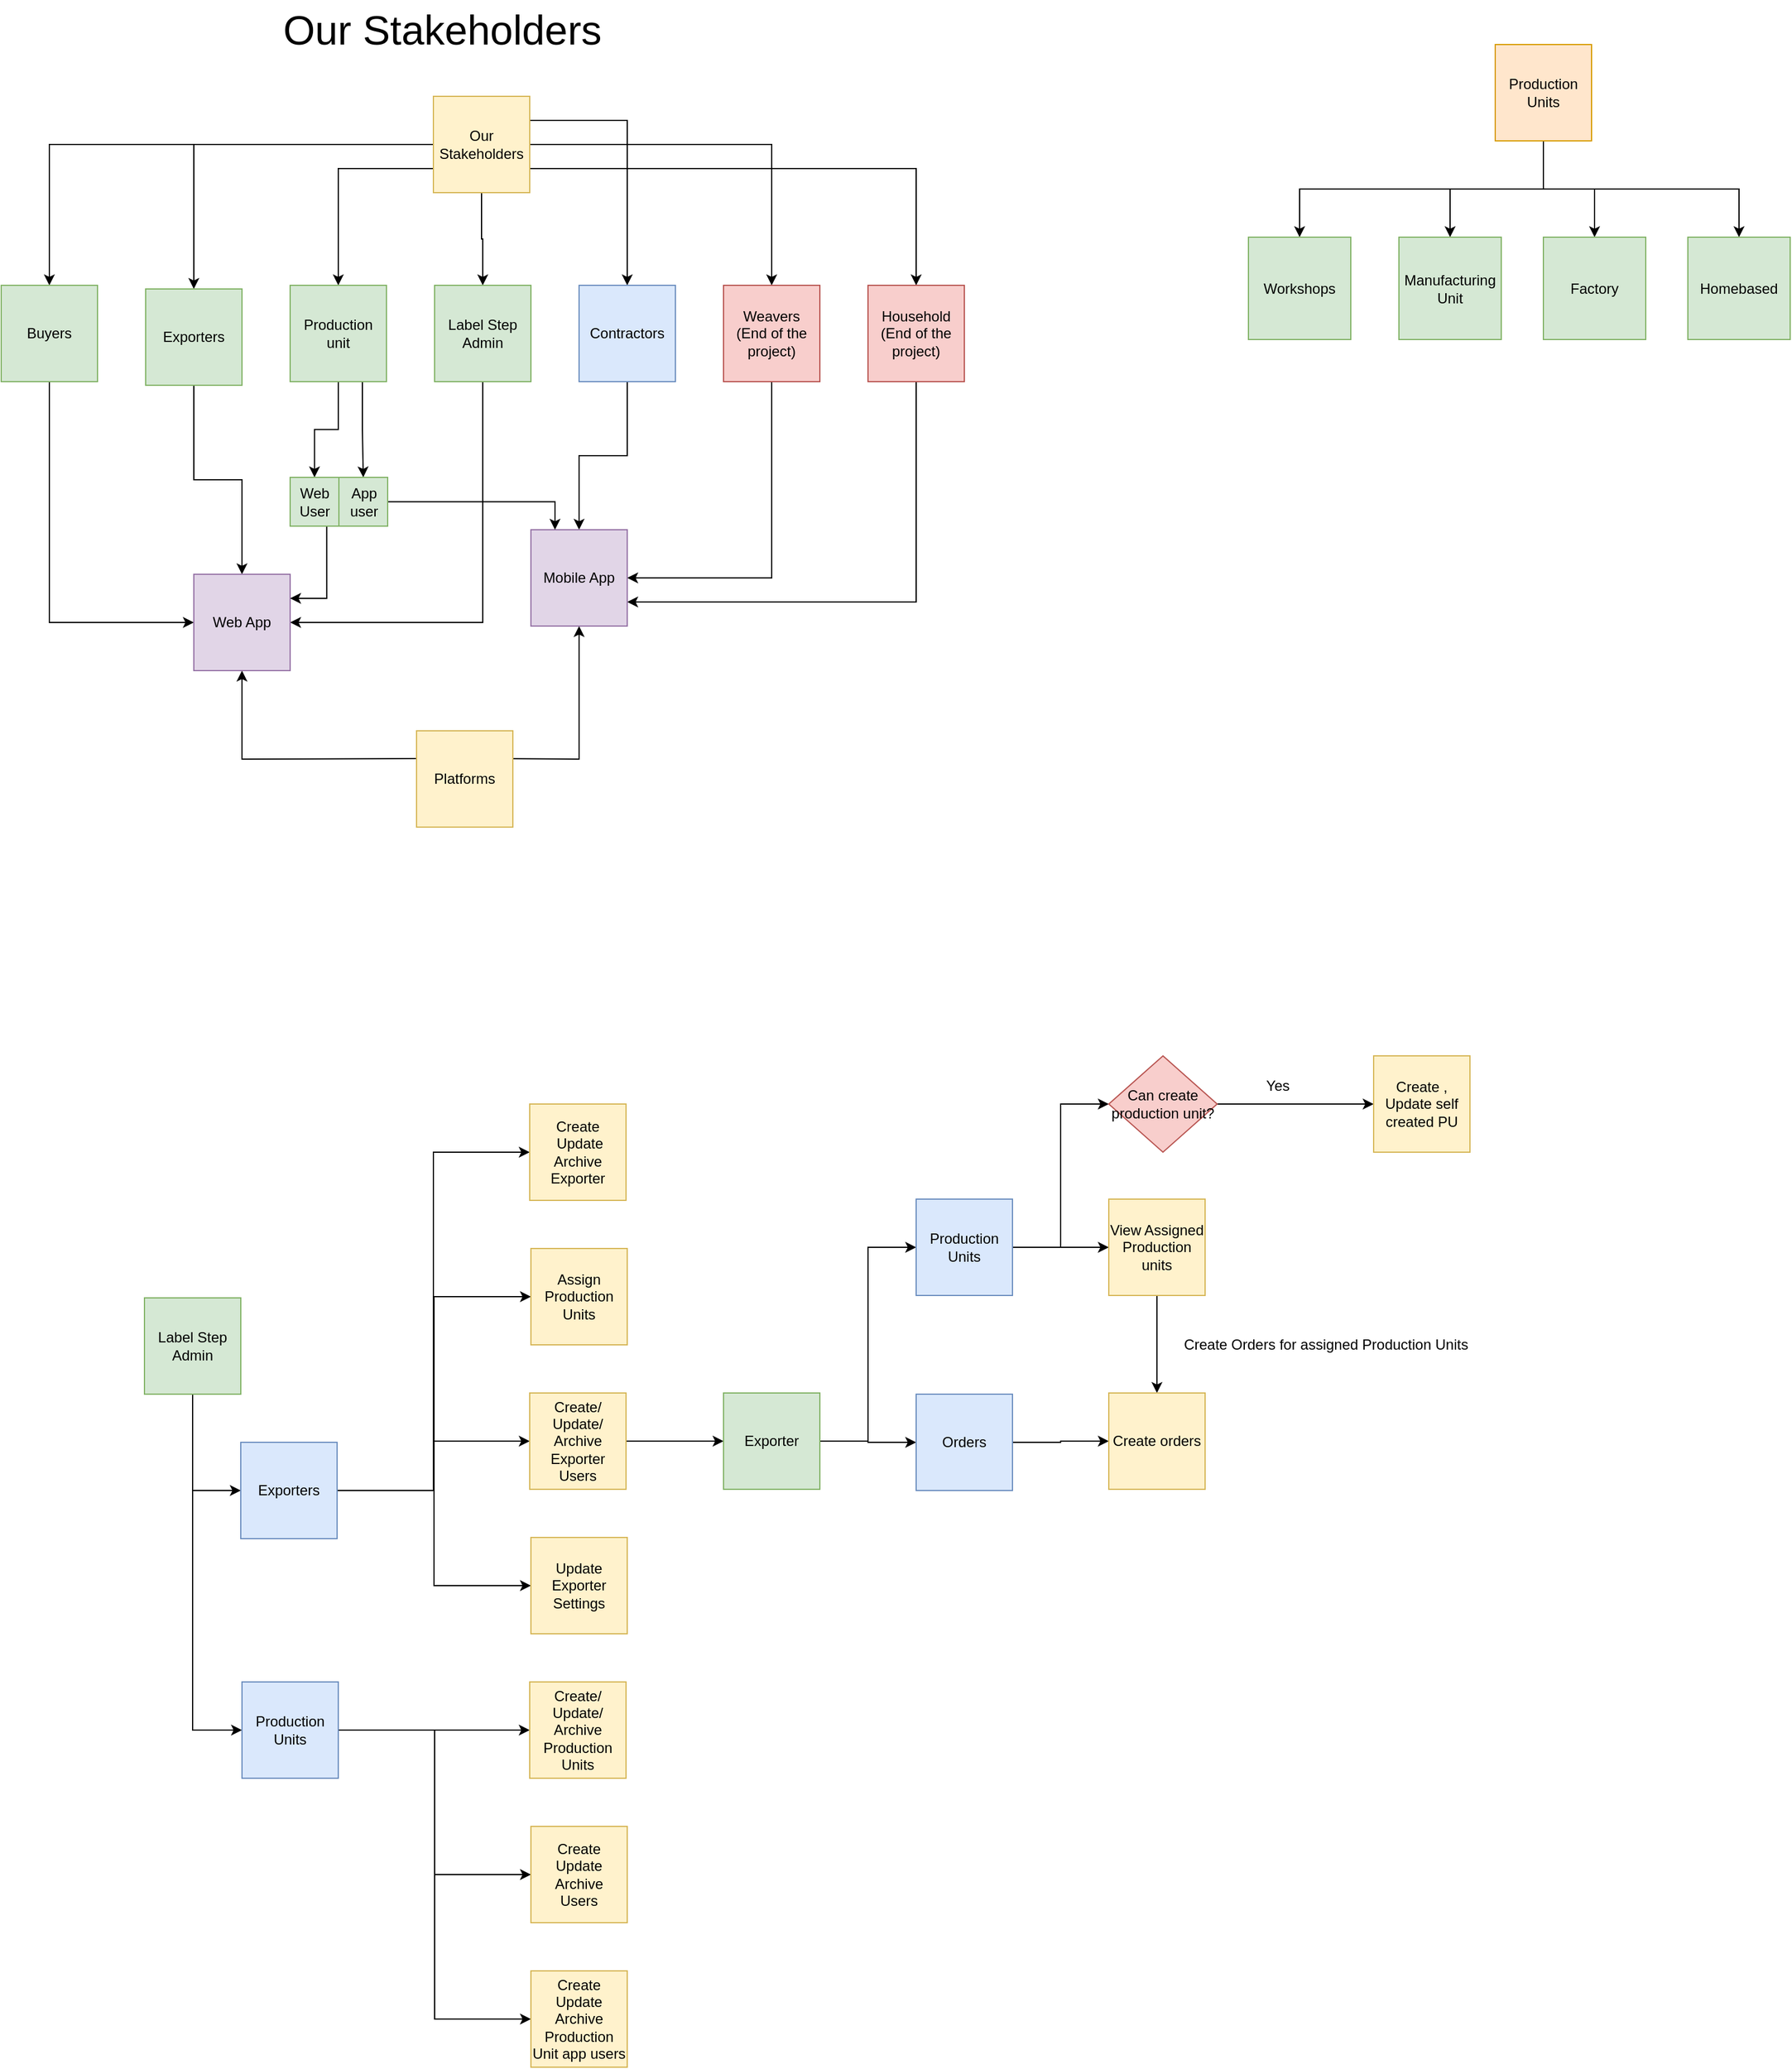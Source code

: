 <mxfile version="21.1.6" type="github">
  <diagram name="Page-1" id="uZHtYWldSxpufyFr-pqT">
    <mxGraphModel dx="1500" dy="1904" grid="1" gridSize="10" guides="1" tooltips="1" connect="1" arrows="1" fold="1" page="1" pageScale="1" pageWidth="850" pageHeight="1100" math="0" shadow="0">
      <root>
        <mxCell id="0" />
        <mxCell id="1" parent="0" />
        <mxCell id="a2VivNh5aopXGgF9XRi2-7" style="edgeStyle=orthogonalEdgeStyle;rounded=0;orthogonalLoop=1;jettySize=auto;html=1;" edge="1" parent="1" source="a2VivNh5aopXGgF9XRi2-1" target="a2VivNh5aopXGgF9XRi2-3">
          <mxGeometry relative="1" as="geometry" />
        </mxCell>
        <mxCell id="a2VivNh5aopXGgF9XRi2-13" style="edgeStyle=orthogonalEdgeStyle;rounded=0;orthogonalLoop=1;jettySize=auto;html=1;exitX=0;exitY=0.75;exitDx=0;exitDy=0;entryX=0.5;entryY=0;entryDx=0;entryDy=0;" edge="1" parent="1" source="a2VivNh5aopXGgF9XRi2-1" target="a2VivNh5aopXGgF9XRi2-4">
          <mxGeometry relative="1" as="geometry" />
        </mxCell>
        <mxCell id="a2VivNh5aopXGgF9XRi2-17" style="edgeStyle=orthogonalEdgeStyle;rounded=0;orthogonalLoop=1;jettySize=auto;html=1;exitX=1;exitY=0.25;exitDx=0;exitDy=0;entryX=0.5;entryY=0;entryDx=0;entryDy=0;" edge="1" parent="1" source="a2VivNh5aopXGgF9XRi2-1" target="a2VivNh5aopXGgF9XRi2-12">
          <mxGeometry relative="1" as="geometry" />
        </mxCell>
        <mxCell id="a2VivNh5aopXGgF9XRi2-18" style="edgeStyle=orthogonalEdgeStyle;rounded=0;orthogonalLoop=1;jettySize=auto;html=1;exitX=1;exitY=0.5;exitDx=0;exitDy=0;entryX=0.5;entryY=0;entryDx=0;entryDy=0;" edge="1" parent="1" source="a2VivNh5aopXGgF9XRi2-1" target="a2VivNh5aopXGgF9XRi2-5">
          <mxGeometry relative="1" as="geometry" />
        </mxCell>
        <mxCell id="a2VivNh5aopXGgF9XRi2-20" style="edgeStyle=orthogonalEdgeStyle;rounded=0;orthogonalLoop=1;jettySize=auto;html=1;exitX=1;exitY=0.75;exitDx=0;exitDy=0;entryX=0.5;entryY=0;entryDx=0;entryDy=0;" edge="1" parent="1" source="a2VivNh5aopXGgF9XRi2-1" target="a2VivNh5aopXGgF9XRi2-19">
          <mxGeometry relative="1" as="geometry" />
        </mxCell>
        <mxCell id="a2VivNh5aopXGgF9XRi2-21" style="edgeStyle=orthogonalEdgeStyle;rounded=0;orthogonalLoop=1;jettySize=auto;html=1;exitX=0.5;exitY=1;exitDx=0;exitDy=0;" edge="1" parent="1" source="a2VivNh5aopXGgF9XRi2-1" target="a2VivNh5aopXGgF9XRi2-10">
          <mxGeometry relative="1" as="geometry" />
        </mxCell>
        <mxCell id="a2VivNh5aopXGgF9XRi2-89" style="edgeStyle=orthogonalEdgeStyle;rounded=0;orthogonalLoop=1;jettySize=auto;html=1;exitX=0;exitY=0.5;exitDx=0;exitDy=0;entryX=0.5;entryY=0;entryDx=0;entryDy=0;" edge="1" parent="1" source="a2VivNh5aopXGgF9XRi2-1" target="a2VivNh5aopXGgF9XRi2-2">
          <mxGeometry relative="1" as="geometry" />
        </mxCell>
        <mxCell id="a2VivNh5aopXGgF9XRi2-1" value="Our Stakeholders" style="whiteSpace=wrap;html=1;aspect=fixed;fillColor=#fff2cc;strokeColor=#d6b656;" vertex="1" parent="1">
          <mxGeometry x="439" y="-157" width="80" height="80" as="geometry" />
        </mxCell>
        <mxCell id="a2VivNh5aopXGgF9XRi2-88" style="edgeStyle=orthogonalEdgeStyle;rounded=0;orthogonalLoop=1;jettySize=auto;html=1;exitX=0.5;exitY=1;exitDx=0;exitDy=0;entryX=0;entryY=0.5;entryDx=0;entryDy=0;" edge="1" parent="1" source="a2VivNh5aopXGgF9XRi2-2" target="a2VivNh5aopXGgF9XRi2-23">
          <mxGeometry relative="1" as="geometry" />
        </mxCell>
        <mxCell id="a2VivNh5aopXGgF9XRi2-2" value="Buyers" style="whiteSpace=wrap;html=1;aspect=fixed;fillColor=#d5e8d4;strokeColor=#82b366;" vertex="1" parent="1">
          <mxGeometry x="80" width="80" height="80" as="geometry" />
        </mxCell>
        <mxCell id="a2VivNh5aopXGgF9XRi2-33" style="edgeStyle=orthogonalEdgeStyle;rounded=0;orthogonalLoop=1;jettySize=auto;html=1;" edge="1" parent="1" source="a2VivNh5aopXGgF9XRi2-3" target="a2VivNh5aopXGgF9XRi2-23">
          <mxGeometry relative="1" as="geometry" />
        </mxCell>
        <mxCell id="a2VivNh5aopXGgF9XRi2-3" value="Exporters" style="whiteSpace=wrap;html=1;aspect=fixed;fillColor=#d5e8d4;strokeColor=#82b366;" vertex="1" parent="1">
          <mxGeometry x="200" y="3" width="80" height="80" as="geometry" />
        </mxCell>
        <mxCell id="a2VivNh5aopXGgF9XRi2-44" style="edgeStyle=orthogonalEdgeStyle;rounded=0;orthogonalLoop=1;jettySize=auto;html=1;" edge="1" parent="1" source="a2VivNh5aopXGgF9XRi2-4" target="a2VivNh5aopXGgF9XRi2-42">
          <mxGeometry relative="1" as="geometry" />
        </mxCell>
        <mxCell id="a2VivNh5aopXGgF9XRi2-45" style="edgeStyle=orthogonalEdgeStyle;rounded=0;orthogonalLoop=1;jettySize=auto;html=1;exitX=0.75;exitY=1;exitDx=0;exitDy=0;entryX=0.5;entryY=0;entryDx=0;entryDy=0;" edge="1" parent="1" source="a2VivNh5aopXGgF9XRi2-4" target="a2VivNh5aopXGgF9XRi2-43">
          <mxGeometry relative="1" as="geometry" />
        </mxCell>
        <mxCell id="a2VivNh5aopXGgF9XRi2-4" value="Production unit " style="whiteSpace=wrap;html=1;aspect=fixed;fillColor=#d5e8d4;strokeColor=#82b366;" vertex="1" parent="1">
          <mxGeometry x="320" width="80" height="80" as="geometry" />
        </mxCell>
        <mxCell id="a2VivNh5aopXGgF9XRi2-31" style="edgeStyle=orthogonalEdgeStyle;rounded=0;orthogonalLoop=1;jettySize=auto;html=1;exitX=0.5;exitY=1;exitDx=0;exitDy=0;entryX=1;entryY=0.5;entryDx=0;entryDy=0;" edge="1" parent="1" source="a2VivNh5aopXGgF9XRi2-5" target="a2VivNh5aopXGgF9XRi2-24">
          <mxGeometry relative="1" as="geometry" />
        </mxCell>
        <mxCell id="a2VivNh5aopXGgF9XRi2-5" value="&lt;div&gt;Weavers&lt;/div&gt;(End of the project)" style="whiteSpace=wrap;html=1;aspect=fixed;fillColor=#f8cecc;strokeColor=#b85450;" vertex="1" parent="1">
          <mxGeometry x="680" width="80" height="80" as="geometry" />
        </mxCell>
        <mxCell id="a2VivNh5aopXGgF9XRi2-29" style="edgeStyle=orthogonalEdgeStyle;rounded=0;orthogonalLoop=1;jettySize=auto;html=1;exitX=0.5;exitY=1;exitDx=0;exitDy=0;entryX=1;entryY=0.5;entryDx=0;entryDy=0;" edge="1" parent="1" source="a2VivNh5aopXGgF9XRi2-10" target="a2VivNh5aopXGgF9XRi2-23">
          <mxGeometry relative="1" as="geometry" />
        </mxCell>
        <mxCell id="a2VivNh5aopXGgF9XRi2-10" value="Label Step Admin" style="whiteSpace=wrap;html=1;aspect=fixed;fillColor=#d5e8d4;strokeColor=#82b366;" vertex="1" parent="1">
          <mxGeometry x="440" width="80" height="80" as="geometry" />
        </mxCell>
        <mxCell id="a2VivNh5aopXGgF9XRi2-28" style="edgeStyle=orthogonalEdgeStyle;rounded=0;orthogonalLoop=1;jettySize=auto;html=1;exitX=0.5;exitY=1;exitDx=0;exitDy=0;entryX=0.5;entryY=0;entryDx=0;entryDy=0;" edge="1" parent="1" source="a2VivNh5aopXGgF9XRi2-12" target="a2VivNh5aopXGgF9XRi2-24">
          <mxGeometry relative="1" as="geometry" />
        </mxCell>
        <mxCell id="a2VivNh5aopXGgF9XRi2-12" value="Contractors" style="whiteSpace=wrap;html=1;aspect=fixed;fillColor=#dae8fc;strokeColor=#6c8ebf;" vertex="1" parent="1">
          <mxGeometry x="560" width="80" height="80" as="geometry" />
        </mxCell>
        <mxCell id="a2VivNh5aopXGgF9XRi2-32" style="edgeStyle=orthogonalEdgeStyle;rounded=0;orthogonalLoop=1;jettySize=auto;html=1;exitX=0.5;exitY=1;exitDx=0;exitDy=0;entryX=1;entryY=0.75;entryDx=0;entryDy=0;" edge="1" parent="1" source="a2VivNh5aopXGgF9XRi2-19" target="a2VivNh5aopXGgF9XRi2-24">
          <mxGeometry relative="1" as="geometry" />
        </mxCell>
        <mxCell id="a2VivNh5aopXGgF9XRi2-19" value="&lt;div&gt;Household&lt;/div&gt;(End of the project)" style="whiteSpace=wrap;html=1;aspect=fixed;fillColor=#f8cecc;strokeColor=#b85450;" vertex="1" parent="1">
          <mxGeometry x="800" width="80" height="80" as="geometry" />
        </mxCell>
        <mxCell id="a2VivNh5aopXGgF9XRi2-26" style="edgeStyle=orthogonalEdgeStyle;rounded=0;orthogonalLoop=1;jettySize=auto;html=1;exitX=1;exitY=0.5;exitDx=0;exitDy=0;" edge="1" parent="1" target="a2VivNh5aopXGgF9XRi2-24">
          <mxGeometry relative="1" as="geometry">
            <mxPoint x="486" y="393" as="sourcePoint" />
          </mxGeometry>
        </mxCell>
        <mxCell id="a2VivNh5aopXGgF9XRi2-34" style="edgeStyle=orthogonalEdgeStyle;rounded=0;orthogonalLoop=1;jettySize=auto;html=1;exitX=0;exitY=0.5;exitDx=0;exitDy=0;" edge="1" parent="1" target="a2VivNh5aopXGgF9XRi2-23">
          <mxGeometry relative="1" as="geometry">
            <mxPoint x="436" y="393" as="sourcePoint" />
          </mxGeometry>
        </mxCell>
        <mxCell id="a2VivNh5aopXGgF9XRi2-22" value="Platforms" style="whiteSpace=wrap;html=1;aspect=fixed;fillColor=#fff2cc;strokeColor=#d6b656;" vertex="1" parent="1">
          <mxGeometry x="425" y="370" width="80" height="80" as="geometry" />
        </mxCell>
        <mxCell id="a2VivNh5aopXGgF9XRi2-23" value="Web App" style="whiteSpace=wrap;html=1;aspect=fixed;fillColor=#e1d5e7;strokeColor=#9673a6;" vertex="1" parent="1">
          <mxGeometry x="240" y="240" width="80" height="80" as="geometry" />
        </mxCell>
        <mxCell id="a2VivNh5aopXGgF9XRi2-24" value="Mobile App" style="whiteSpace=wrap;html=1;aspect=fixed;fillColor=#e1d5e7;strokeColor=#9673a6;" vertex="1" parent="1">
          <mxGeometry x="520" y="203" width="80" height="80" as="geometry" />
        </mxCell>
        <mxCell id="a2VivNh5aopXGgF9XRi2-50" style="edgeStyle=orthogonalEdgeStyle;rounded=0;orthogonalLoop=1;jettySize=auto;html=1;exitX=0.75;exitY=1;exitDx=0;exitDy=0;entryX=1;entryY=0.25;entryDx=0;entryDy=0;" edge="1" parent="1" source="a2VivNh5aopXGgF9XRi2-42" target="a2VivNh5aopXGgF9XRi2-23">
          <mxGeometry relative="1" as="geometry" />
        </mxCell>
        <mxCell id="a2VivNh5aopXGgF9XRi2-42" value="Web User" style="whiteSpace=wrap;html=1;aspect=fixed;fillColor=#d5e8d4;strokeColor=#82b366;" vertex="1" parent="1">
          <mxGeometry x="320" y="159.5" width="40.5" height="40.5" as="geometry" />
        </mxCell>
        <mxCell id="a2VivNh5aopXGgF9XRi2-47" style="edgeStyle=orthogonalEdgeStyle;rounded=0;orthogonalLoop=1;jettySize=auto;html=1;exitX=1;exitY=0.5;exitDx=0;exitDy=0;entryX=0.25;entryY=0;entryDx=0;entryDy=0;" edge="1" parent="1" source="a2VivNh5aopXGgF9XRi2-43" target="a2VivNh5aopXGgF9XRi2-24">
          <mxGeometry relative="1" as="geometry" />
        </mxCell>
        <mxCell id="a2VivNh5aopXGgF9XRi2-43" value="&lt;div&gt;App &lt;br&gt;&lt;/div&gt;&lt;div&gt;user&lt;/div&gt;" style="whiteSpace=wrap;html=1;aspect=fixed;fillColor=#d5e8d4;strokeColor=#82b366;" vertex="1" parent="1">
          <mxGeometry x="360.5" y="159.5" width="40.5" height="40.5" as="geometry" />
        </mxCell>
        <mxCell id="a2VivNh5aopXGgF9XRi2-57" style="edgeStyle=orthogonalEdgeStyle;rounded=0;orthogonalLoop=1;jettySize=auto;html=1;exitX=0.5;exitY=1;exitDx=0;exitDy=0;entryX=0;entryY=0.5;entryDx=0;entryDy=0;" edge="1" parent="1" source="a2VivNh5aopXGgF9XRi2-51" target="a2VivNh5aopXGgF9XRi2-53">
          <mxGeometry relative="1" as="geometry" />
        </mxCell>
        <mxCell id="a2VivNh5aopXGgF9XRi2-58" style="edgeStyle=orthogonalEdgeStyle;rounded=0;orthogonalLoop=1;jettySize=auto;html=1;exitX=0.5;exitY=1;exitDx=0;exitDy=0;entryX=0;entryY=0.5;entryDx=0;entryDy=0;" edge="1" parent="1" source="a2VivNh5aopXGgF9XRi2-51" target="a2VivNh5aopXGgF9XRi2-56">
          <mxGeometry relative="1" as="geometry" />
        </mxCell>
        <mxCell id="a2VivNh5aopXGgF9XRi2-51" value="Label Step Admin" style="whiteSpace=wrap;html=1;aspect=fixed;fillColor=#d5e8d4;strokeColor=#82b366;" vertex="1" parent="1">
          <mxGeometry x="199" y="841" width="80" height="80" as="geometry" />
        </mxCell>
        <mxCell id="a2VivNh5aopXGgF9XRi2-64" style="edgeStyle=orthogonalEdgeStyle;rounded=0;orthogonalLoop=1;jettySize=auto;html=1;entryX=0;entryY=0.5;entryDx=0;entryDy=0;" edge="1" parent="1" source="a2VivNh5aopXGgF9XRi2-53" target="a2VivNh5aopXGgF9XRi2-61">
          <mxGeometry relative="1" as="geometry" />
        </mxCell>
        <mxCell id="a2VivNh5aopXGgF9XRi2-66" style="edgeStyle=orthogonalEdgeStyle;rounded=0;orthogonalLoop=1;jettySize=auto;html=1;exitX=1;exitY=0.5;exitDx=0;exitDy=0;entryX=0;entryY=0.5;entryDx=0;entryDy=0;" edge="1" parent="1" source="a2VivNh5aopXGgF9XRi2-53" target="a2VivNh5aopXGgF9XRi2-65">
          <mxGeometry relative="1" as="geometry" />
        </mxCell>
        <mxCell id="a2VivNh5aopXGgF9XRi2-68" style="edgeStyle=orthogonalEdgeStyle;rounded=0;orthogonalLoop=1;jettySize=auto;html=1;exitX=1;exitY=0.5;exitDx=0;exitDy=0;" edge="1" parent="1" source="a2VivNh5aopXGgF9XRi2-53" target="a2VivNh5aopXGgF9XRi2-67">
          <mxGeometry relative="1" as="geometry" />
        </mxCell>
        <mxCell id="a2VivNh5aopXGgF9XRi2-85" style="edgeStyle=orthogonalEdgeStyle;rounded=0;orthogonalLoop=1;jettySize=auto;html=1;exitX=1;exitY=0.5;exitDx=0;exitDy=0;" edge="1" parent="1" source="a2VivNh5aopXGgF9XRi2-53" target="a2VivNh5aopXGgF9XRi2-84">
          <mxGeometry relative="1" as="geometry" />
        </mxCell>
        <mxCell id="a2VivNh5aopXGgF9XRi2-53" value="Exporters" style="whiteSpace=wrap;html=1;aspect=fixed;fillColor=#dae8fc;strokeColor=#6c8ebf;" vertex="1" parent="1">
          <mxGeometry x="279" y="961" width="80" height="80" as="geometry" />
        </mxCell>
        <mxCell id="a2VivNh5aopXGgF9XRi2-74" style="edgeStyle=orthogonalEdgeStyle;rounded=0;orthogonalLoop=1;jettySize=auto;html=1;exitX=1;exitY=0.5;exitDx=0;exitDy=0;entryX=0;entryY=0.5;entryDx=0;entryDy=0;" edge="1" parent="1" source="a2VivNh5aopXGgF9XRi2-56" target="a2VivNh5aopXGgF9XRi2-70">
          <mxGeometry relative="1" as="geometry" />
        </mxCell>
        <mxCell id="a2VivNh5aopXGgF9XRi2-75" style="edgeStyle=orthogonalEdgeStyle;rounded=0;orthogonalLoop=1;jettySize=auto;html=1;exitX=1;exitY=0.5;exitDx=0;exitDy=0;entryX=0;entryY=0.5;entryDx=0;entryDy=0;" edge="1" parent="1" source="a2VivNh5aopXGgF9XRi2-56" target="a2VivNh5aopXGgF9XRi2-71">
          <mxGeometry relative="1" as="geometry" />
        </mxCell>
        <mxCell id="a2VivNh5aopXGgF9XRi2-76" style="edgeStyle=orthogonalEdgeStyle;rounded=0;orthogonalLoop=1;jettySize=auto;html=1;exitX=1;exitY=0.5;exitDx=0;exitDy=0;entryX=0;entryY=0.5;entryDx=0;entryDy=0;" edge="1" parent="1" source="a2VivNh5aopXGgF9XRi2-56" target="a2VivNh5aopXGgF9XRi2-73">
          <mxGeometry relative="1" as="geometry" />
        </mxCell>
        <mxCell id="a2VivNh5aopXGgF9XRi2-56" value="Production Units" style="whiteSpace=wrap;html=1;aspect=fixed;fillColor=#dae8fc;strokeColor=#6c8ebf;" vertex="1" parent="1">
          <mxGeometry x="280" y="1160" width="80" height="80" as="geometry" />
        </mxCell>
        <mxCell id="a2VivNh5aopXGgF9XRi2-61" value="&lt;div&gt;Create&lt;/div&gt;&lt;div&gt;&amp;nbsp;Update&lt;/div&gt;&lt;div&gt;Archive Exporter&lt;/div&gt;" style="whiteSpace=wrap;html=1;aspect=fixed;fillColor=#fff2cc;strokeColor=#d6b656;" vertex="1" parent="1">
          <mxGeometry x="519" y="680" width="80" height="80" as="geometry" />
        </mxCell>
        <mxCell id="a2VivNh5aopXGgF9XRi2-65" value="Assign Production Units" style="whiteSpace=wrap;html=1;aspect=fixed;fillColor=#fff2cc;strokeColor=#d6b656;" vertex="1" parent="1">
          <mxGeometry x="520" y="800" width="80" height="80" as="geometry" />
        </mxCell>
        <mxCell id="a2VivNh5aopXGgF9XRi2-78" style="edgeStyle=orthogonalEdgeStyle;rounded=0;orthogonalLoop=1;jettySize=auto;html=1;exitX=1;exitY=0.5;exitDx=0;exitDy=0;entryX=0;entryY=0.5;entryDx=0;entryDy=0;" edge="1" parent="1" source="a2VivNh5aopXGgF9XRi2-67" target="a2VivNh5aopXGgF9XRi2-77">
          <mxGeometry relative="1" as="geometry" />
        </mxCell>
        <mxCell id="a2VivNh5aopXGgF9XRi2-67" value="Create/ Update/ Archive Exporter Users" style="whiteSpace=wrap;html=1;aspect=fixed;fillColor=#fff2cc;strokeColor=#d6b656;" vertex="1" parent="1">
          <mxGeometry x="519" y="920" width="80" height="80" as="geometry" />
        </mxCell>
        <mxCell id="a2VivNh5aopXGgF9XRi2-70" value="Create/ Update/ Archive Production Units" style="whiteSpace=wrap;html=1;aspect=fixed;fillColor=#fff2cc;strokeColor=#d6b656;" vertex="1" parent="1">
          <mxGeometry x="519" y="1160" width="80" height="80" as="geometry" />
        </mxCell>
        <mxCell id="a2VivNh5aopXGgF9XRi2-71" value="&lt;div&gt;Create&lt;/div&gt;&lt;div&gt;Update&lt;/div&gt;&lt;div&gt;Archive&lt;/div&gt;&lt;div&gt;Users&lt;br&gt;&lt;/div&gt;" style="whiteSpace=wrap;html=1;aspect=fixed;fillColor=#fff2cc;strokeColor=#d6b656;" vertex="1" parent="1">
          <mxGeometry x="520" y="1280" width="80" height="80" as="geometry" />
        </mxCell>
        <mxCell id="a2VivNh5aopXGgF9XRi2-73" value="&lt;div&gt;Create&lt;/div&gt;&lt;div&gt;Update&lt;/div&gt;&lt;div&gt;Archive&lt;/div&gt;&lt;div&gt;Production Unit app users&lt;br&gt;&lt;/div&gt;" style="whiteSpace=wrap;html=1;aspect=fixed;fillColor=#fff2cc;strokeColor=#d6b656;" vertex="1" parent="1">
          <mxGeometry x="520" y="1400" width="80" height="80" as="geometry" />
        </mxCell>
        <mxCell id="a2VivNh5aopXGgF9XRi2-83" style="edgeStyle=orthogonalEdgeStyle;rounded=0;orthogonalLoop=1;jettySize=auto;html=1;exitX=1;exitY=0.5;exitDx=0;exitDy=0;entryX=0;entryY=0.5;entryDx=0;entryDy=0;" edge="1" parent="1" source="a2VivNh5aopXGgF9XRi2-77" target="a2VivNh5aopXGgF9XRi2-82">
          <mxGeometry relative="1" as="geometry" />
        </mxCell>
        <mxCell id="a2VivNh5aopXGgF9XRi2-130" style="edgeStyle=orthogonalEdgeStyle;rounded=0;orthogonalLoop=1;jettySize=auto;html=1;exitX=1;exitY=0.5;exitDx=0;exitDy=0;entryX=0;entryY=0.5;entryDx=0;entryDy=0;" edge="1" parent="1" source="a2VivNh5aopXGgF9XRi2-77" target="a2VivNh5aopXGgF9XRi2-122">
          <mxGeometry relative="1" as="geometry" />
        </mxCell>
        <mxCell id="a2VivNh5aopXGgF9XRi2-77" value="Exporter" style="whiteSpace=wrap;html=1;aspect=fixed;fillColor=#d5e8d4;strokeColor=#82b366;" vertex="1" parent="1">
          <mxGeometry x="680" y="920" width="80" height="80" as="geometry" />
        </mxCell>
        <mxCell id="a2VivNh5aopXGgF9XRi2-103" style="edgeStyle=orthogonalEdgeStyle;rounded=0;orthogonalLoop=1;jettySize=auto;html=1;exitX=1;exitY=0.5;exitDx=0;exitDy=0;entryX=0;entryY=0.5;entryDx=0;entryDy=0;" edge="1" parent="1" source="a2VivNh5aopXGgF9XRi2-82" target="a2VivNh5aopXGgF9XRi2-86">
          <mxGeometry relative="1" as="geometry" />
        </mxCell>
        <mxCell id="a2VivNh5aopXGgF9XRi2-115" style="edgeStyle=orthogonalEdgeStyle;rounded=0;orthogonalLoop=1;jettySize=auto;html=1;exitX=1;exitY=0.5;exitDx=0;exitDy=0;entryX=0;entryY=0.5;entryDx=0;entryDy=0;" edge="1" parent="1" source="a2VivNh5aopXGgF9XRi2-82" target="a2VivNh5aopXGgF9XRi2-101">
          <mxGeometry relative="1" as="geometry" />
        </mxCell>
        <mxCell id="a2VivNh5aopXGgF9XRi2-82" value="Production Units" style="whiteSpace=wrap;html=1;aspect=fixed;fillColor=#dae8fc;strokeColor=#6c8ebf;" vertex="1" parent="1">
          <mxGeometry x="840" y="759" width="80" height="80" as="geometry" />
        </mxCell>
        <mxCell id="a2VivNh5aopXGgF9XRi2-84" value="Update Exporter Settings" style="whiteSpace=wrap;html=1;aspect=fixed;fillColor=#fff2cc;strokeColor=#d6b656;" vertex="1" parent="1">
          <mxGeometry x="520" y="1040" width="80" height="80" as="geometry" />
        </mxCell>
        <mxCell id="a2VivNh5aopXGgF9XRi2-127" style="edgeStyle=orthogonalEdgeStyle;rounded=0;orthogonalLoop=1;jettySize=auto;html=1;exitX=0.5;exitY=1;exitDx=0;exitDy=0;entryX=0.5;entryY=0;entryDx=0;entryDy=0;" edge="1" parent="1" source="a2VivNh5aopXGgF9XRi2-86" target="a2VivNh5aopXGgF9XRi2-123">
          <mxGeometry relative="1" as="geometry" />
        </mxCell>
        <mxCell id="a2VivNh5aopXGgF9XRi2-86" value="View Assigned Production units" style="whiteSpace=wrap;html=1;aspect=fixed;fillColor=#fff2cc;strokeColor=#d6b656;" vertex="1" parent="1">
          <mxGeometry x="1000" y="759" width="80" height="80" as="geometry" />
        </mxCell>
        <mxCell id="a2VivNh5aopXGgF9XRi2-87" value="&lt;font style=&quot;font-size: 34px;&quot;&gt;Our Stakeholders&lt;/font&gt;" style="text;html=1;align=center;verticalAlign=middle;resizable=0;points=[];autosize=1;strokeColor=none;fillColor=none;" vertex="1" parent="1">
          <mxGeometry x="301" y="-237" width="290" height="50" as="geometry" />
        </mxCell>
        <mxCell id="a2VivNh5aopXGgF9XRi2-97" style="edgeStyle=orthogonalEdgeStyle;rounded=0;orthogonalLoop=1;jettySize=auto;html=1;exitX=0.5;exitY=1;exitDx=0;exitDy=0;" edge="1" parent="1" source="a2VivNh5aopXGgF9XRi2-90" target="a2VivNh5aopXGgF9XRi2-92">
          <mxGeometry relative="1" as="geometry" />
        </mxCell>
        <mxCell id="a2VivNh5aopXGgF9XRi2-98" style="edgeStyle=orthogonalEdgeStyle;rounded=0;orthogonalLoop=1;jettySize=auto;html=1;exitX=0.5;exitY=1;exitDx=0;exitDy=0;entryX=0.5;entryY=0;entryDx=0;entryDy=0;" edge="1" parent="1" source="a2VivNh5aopXGgF9XRi2-90" target="a2VivNh5aopXGgF9XRi2-93">
          <mxGeometry relative="1" as="geometry" />
        </mxCell>
        <mxCell id="a2VivNh5aopXGgF9XRi2-99" style="edgeStyle=orthogonalEdgeStyle;rounded=0;orthogonalLoop=1;jettySize=auto;html=1;exitX=0.5;exitY=1;exitDx=0;exitDy=0;entryX=0.5;entryY=0;entryDx=0;entryDy=0;" edge="1" parent="1" source="a2VivNh5aopXGgF9XRi2-90" target="a2VivNh5aopXGgF9XRi2-94">
          <mxGeometry relative="1" as="geometry" />
        </mxCell>
        <mxCell id="a2VivNh5aopXGgF9XRi2-100" style="edgeStyle=orthogonalEdgeStyle;rounded=0;orthogonalLoop=1;jettySize=auto;html=1;exitX=0.5;exitY=1;exitDx=0;exitDy=0;entryX=0.5;entryY=0;entryDx=0;entryDy=0;" edge="1" parent="1" source="a2VivNh5aopXGgF9XRi2-90" target="a2VivNh5aopXGgF9XRi2-96">
          <mxGeometry relative="1" as="geometry" />
        </mxCell>
        <mxCell id="a2VivNh5aopXGgF9XRi2-90" value="Production Units" style="whiteSpace=wrap;html=1;aspect=fixed;fillColor=#ffe6cc;strokeColor=#d79b00;" vertex="1" parent="1">
          <mxGeometry x="1321" y="-200" width="80" height="80" as="geometry" />
        </mxCell>
        <mxCell id="a2VivNh5aopXGgF9XRi2-92" value="Workshops" style="whiteSpace=wrap;html=1;aspect=fixed;fillColor=#d5e8d4;strokeColor=#82b366;" vertex="1" parent="1">
          <mxGeometry x="1116" y="-40" width="85" height="85" as="geometry" />
        </mxCell>
        <mxCell id="a2VivNh5aopXGgF9XRi2-93" value="Manufacturing Unit" style="whiteSpace=wrap;html=1;aspect=fixed;fillColor=#d5e8d4;strokeColor=#82b366;" vertex="1" parent="1">
          <mxGeometry x="1241" y="-40" width="85" height="85" as="geometry" />
        </mxCell>
        <mxCell id="a2VivNh5aopXGgF9XRi2-94" value="Factory" style="whiteSpace=wrap;html=1;aspect=fixed;fillColor=#d5e8d4;strokeColor=#82b366;" vertex="1" parent="1">
          <mxGeometry x="1361" y="-40" width="85" height="85" as="geometry" />
        </mxCell>
        <mxCell id="a2VivNh5aopXGgF9XRi2-96" value="Homebased" style="whiteSpace=wrap;html=1;aspect=fixed;fillColor=#d5e8d4;strokeColor=#82b366;" vertex="1" parent="1">
          <mxGeometry x="1481" y="-40" width="85" height="85" as="geometry" />
        </mxCell>
        <mxCell id="a2VivNh5aopXGgF9XRi2-114" style="edgeStyle=orthogonalEdgeStyle;rounded=0;orthogonalLoop=1;jettySize=auto;html=1;exitX=1;exitY=0.5;exitDx=0;exitDy=0;entryX=0;entryY=0.5;entryDx=0;entryDy=0;" edge="1" parent="1" source="a2VivNh5aopXGgF9XRi2-101" target="a2VivNh5aopXGgF9XRi2-112">
          <mxGeometry relative="1" as="geometry" />
        </mxCell>
        <mxCell id="a2VivNh5aopXGgF9XRi2-101" value="&lt;div&gt;Can create &lt;br&gt;&lt;/div&gt;&lt;div&gt;production unit?&lt;/div&gt;" style="rhombus;whiteSpace=wrap;html=1;fillColor=#f8cecc;strokeColor=#b85450;" vertex="1" parent="1">
          <mxGeometry x="1000" y="640" width="90" height="80" as="geometry" />
        </mxCell>
        <mxCell id="a2VivNh5aopXGgF9XRi2-112" value="&lt;div&gt;Create ,&lt;/div&gt;&lt;div&gt;Update self created PU&lt;br&gt;&lt;/div&gt;" style="whiteSpace=wrap;html=1;aspect=fixed;fillColor=#fff2cc;strokeColor=#d6b656;" vertex="1" parent="1">
          <mxGeometry x="1220" y="640" width="80" height="80" as="geometry" />
        </mxCell>
        <mxCell id="a2VivNh5aopXGgF9XRi2-116" value="Yes" style="text;html=1;align=center;verticalAlign=middle;resizable=0;points=[];autosize=1;strokeColor=none;fillColor=none;" vertex="1" parent="1">
          <mxGeometry x="1120" y="650" width="40" height="30" as="geometry" />
        </mxCell>
        <mxCell id="a2VivNh5aopXGgF9XRi2-128" style="edgeStyle=orthogonalEdgeStyle;rounded=0;orthogonalLoop=1;jettySize=auto;html=1;exitX=1;exitY=0.5;exitDx=0;exitDy=0;entryX=0;entryY=0.5;entryDx=0;entryDy=0;" edge="1" parent="1" source="a2VivNh5aopXGgF9XRi2-122" target="a2VivNh5aopXGgF9XRi2-123">
          <mxGeometry relative="1" as="geometry" />
        </mxCell>
        <mxCell id="a2VivNh5aopXGgF9XRi2-122" value="Orders" style="whiteSpace=wrap;html=1;aspect=fixed;fillColor=#dae8fc;strokeColor=#6c8ebf;" vertex="1" parent="1">
          <mxGeometry x="840" y="921" width="80" height="80" as="geometry" />
        </mxCell>
        <mxCell id="a2VivNh5aopXGgF9XRi2-123" value="Create orders" style="whiteSpace=wrap;html=1;aspect=fixed;fillColor=#fff2cc;strokeColor=#d6b656;" vertex="1" parent="1">
          <mxGeometry x="1000" y="920" width="80" height="80" as="geometry" />
        </mxCell>
        <mxCell id="a2VivNh5aopXGgF9XRi2-129" value="Create Orders for assigned Production Units" style="text;html=1;align=center;verticalAlign=middle;resizable=0;points=[];autosize=1;strokeColor=none;fillColor=none;" vertex="1" parent="1">
          <mxGeometry x="1050" y="865" width="260" height="30" as="geometry" />
        </mxCell>
      </root>
    </mxGraphModel>
  </diagram>
</mxfile>
